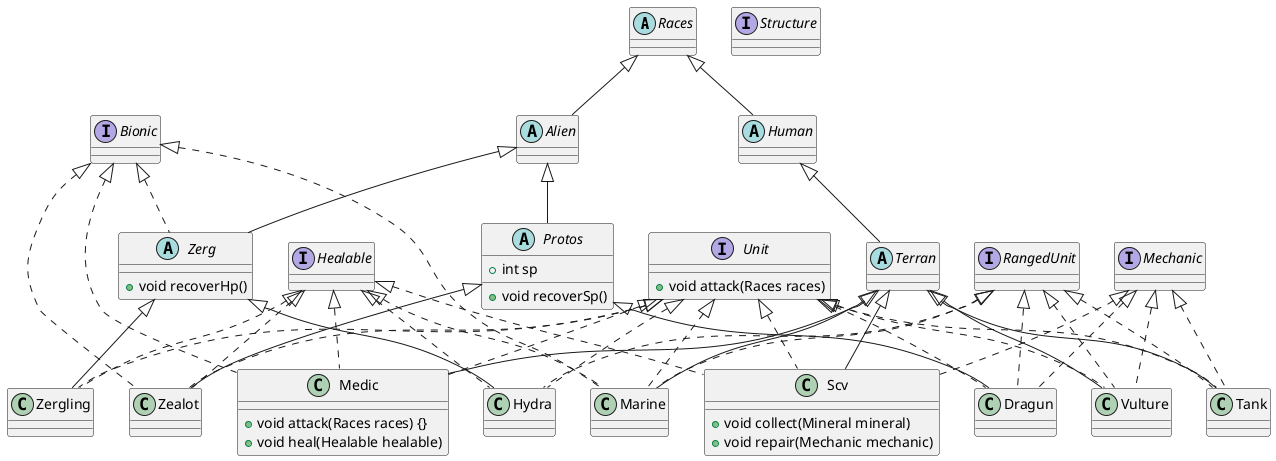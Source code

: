 @startuml

abstract class Races {}

abstract class Human {}

abstract class Alien {}

abstract class Terran {}

abstract class Zerg {
  + void recoverHp()
}

abstract class Protos {
  + int sp
  + void recoverSp()
}

interface Unit {
  + void attack(Races races)
}

interface Structure {}

interface Bionic {}

interface Mechanic {}

interface Healable {}

interface RangedUnit {}

class Marine {}

class Medic {
  + void attack(Races races) {}
  + void heal(Healable healable)
}

class Vulture {}

class Tank {}

class Scv {
  + void collect(Mineral mineral)
  + void repair(Mechanic mechanic)
}

class Zergling {}

class Hydra {}

class Zealot {}

class Dragun {}

Races <|-- Human
Races <|-- Alien

Human <|-- Terran

Alien <|-- Zerg
Bionic <|.. Zerg

Alien <|-- Protos

Terran <|-- Marine
Bionic <|.. Marine
Unit <|.. Marine
Healable <|.. Marine

Terran <|-- Medic
Bionic <|.. Medic
Unit <|.. Medic
Healable <|.. Medic

Terran <|-- Vulture
Unit <|.. Vulture
Mechanic <|.. Vulture

Terran <|-- Tank
Unit <|.. Tank
Mechanic <|.. Tank

Terran <|-- Scv
Unit <|.. Scv
Mechanic <|.. Scv
Healable <|.. Scv

Zerg <|-- Zergling
Unit <|.. Zergling
Healable <|.. Zergling

Zerg <|-- Hydra
Unit <|.. Hydra
Healable <|.. Hydra

Protos <|-- Zealot
Unit <|.. Zealot
Bionic <|.. Zealot
Healable <|.. Zealot

Protos <|-- Dragun
Unit <|.. Dragun
Mechanic <|.. Dragun

RangedUnit <|.. Marine
RangedUnit <|.. Vulture
RangedUnit <|.. Hydra
RangedUnit <|.. Dragun
RangedUnit <|.. Tank

@enduml